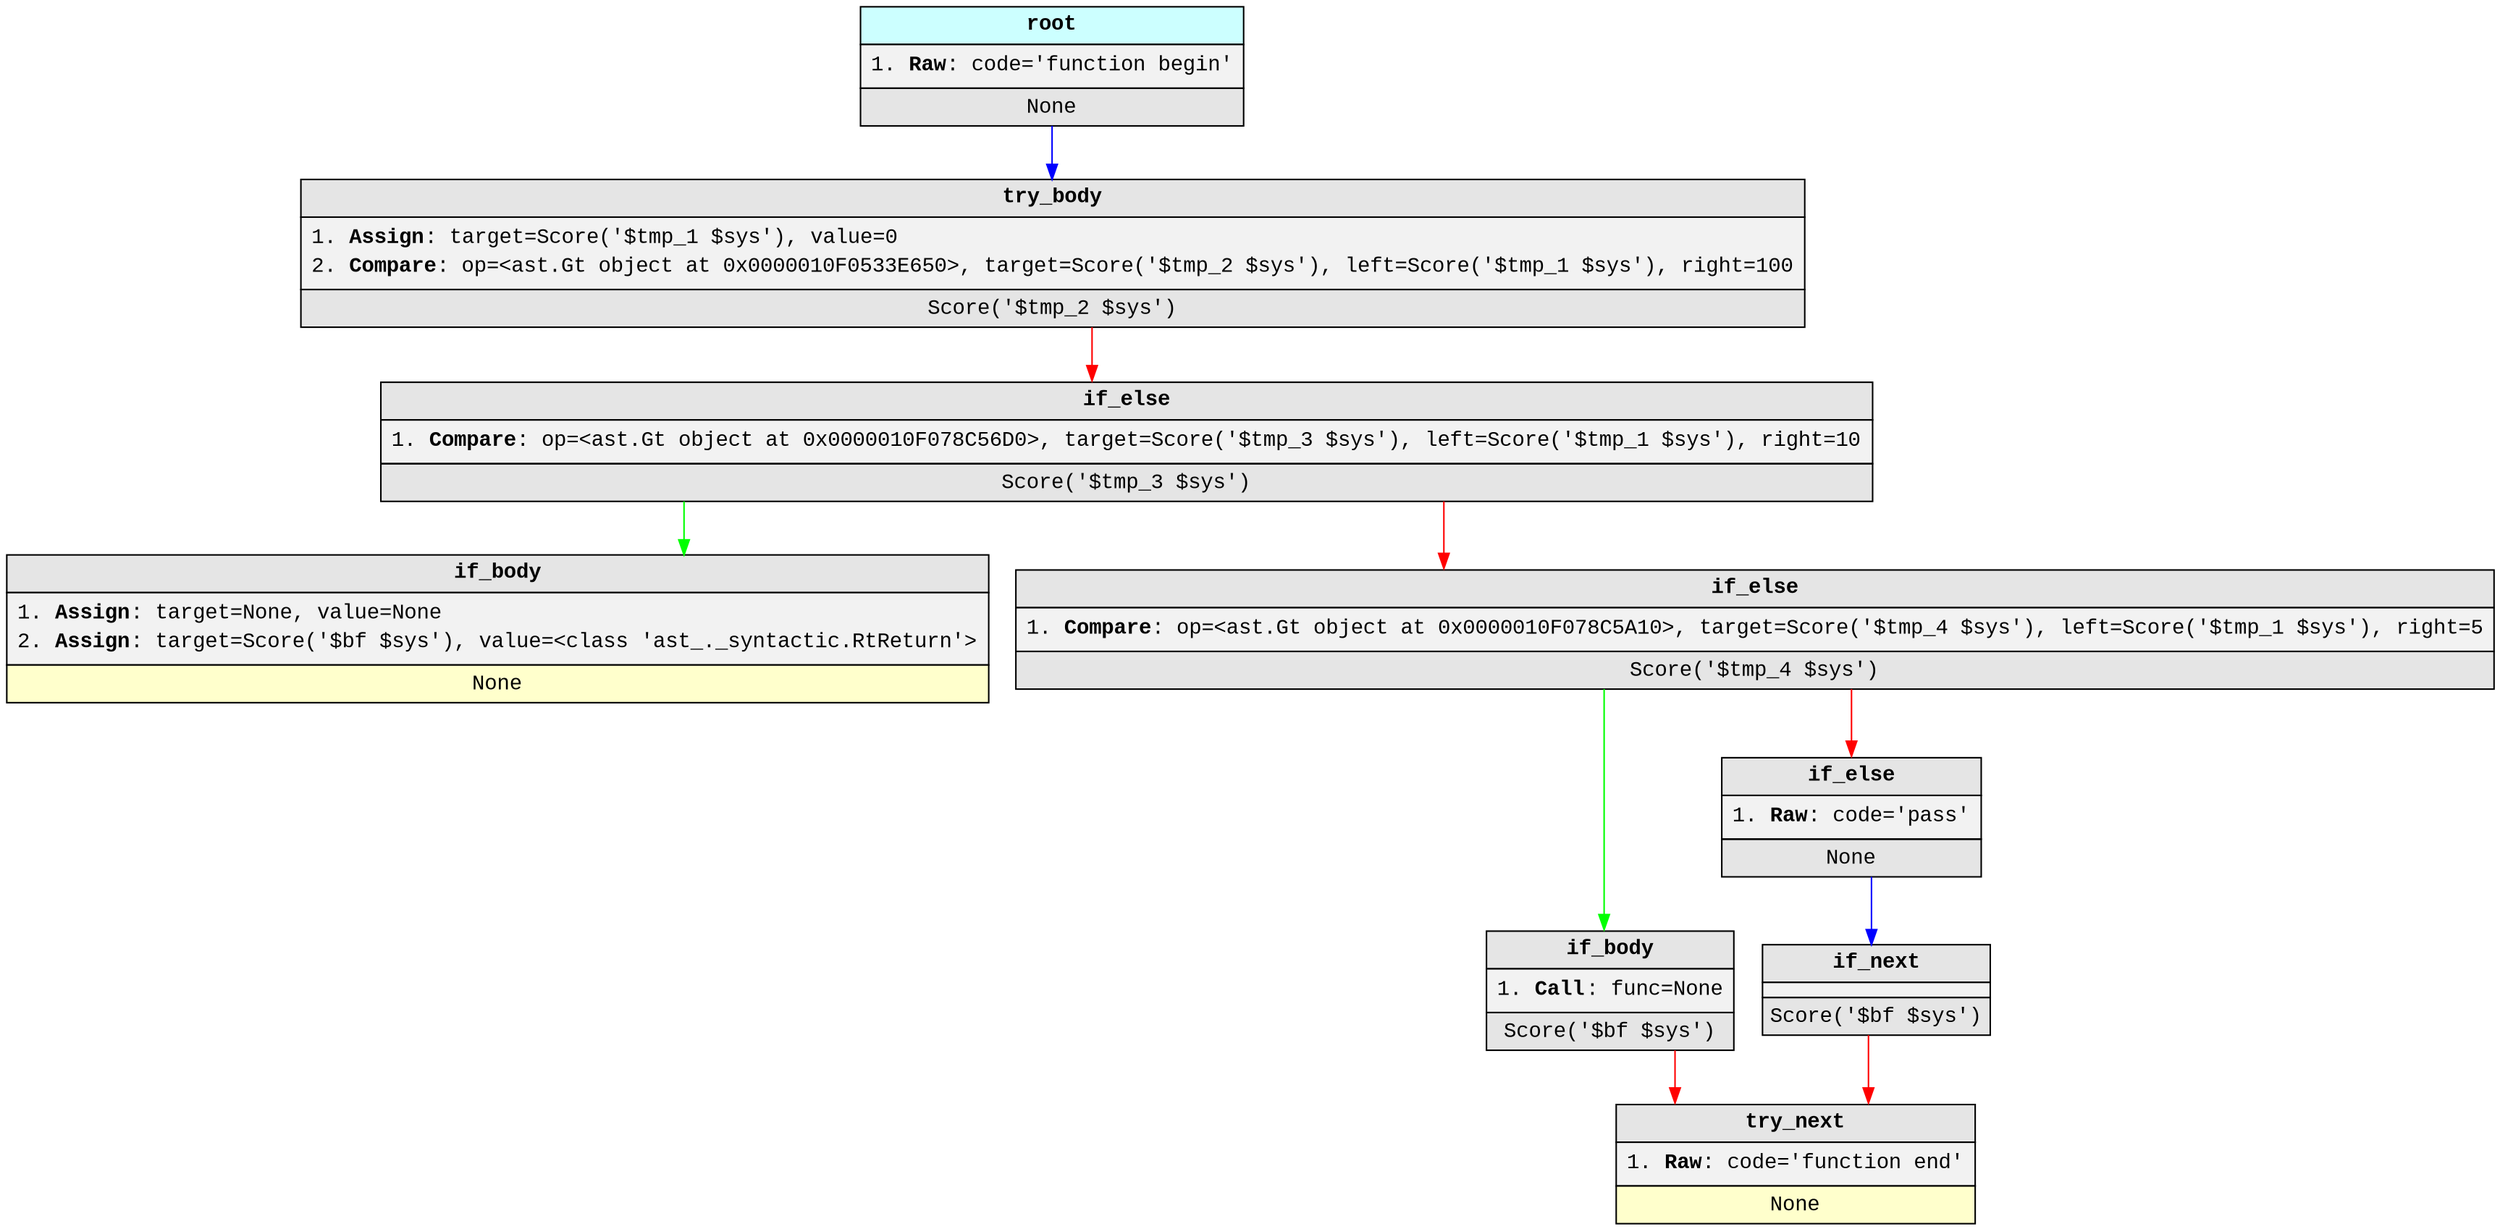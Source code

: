 digraph {
	node [fontname="Courier New"]
	edge [fontname="Courier New"]
	bgcolor=white splines=ortho
	node_1164062774864 [label=<
                    <table border="0" cellborder="1" cellspacing="0" cellpadding="4">
                        <tr><td><b>try_next</b></td></tr>
                        <tr><td bgcolor="gray95"><table border="0" cellborder="0" cellspacing="0" >
                            <tr><td align="left">1. <b>Raw</b>: code=&#x27;function end&#x27;</td></tr>
                        </table></td></tr>
                        <tr><td bgcolor="#ffffcc">None</td></tr>
                    </table>
                    > fillcolor=gray90 shape=plain style=filled]
	node_1164062780432 [label=<
                    <table border="0" cellborder="1" cellspacing="0" cellpadding="4">
                        <tr><td><b>if_next</b></td></tr>
                        <tr><td bgcolor="gray95"></td></tr>
                        <tr><td>Score(&#x27;$bf $sys&#x27;)</td></tr>
                    </table>
                    > fillcolor=gray90 shape=plain style=filled]
	node_1164062780432:se -> node_1164062774864:n [color=red]
	node_1164062782736 [label=<
                    <table border="0" cellborder="1" cellspacing="0" cellpadding="4">
                        <tr><td><b>if_else</b></td></tr>
                        <tr><td bgcolor="gray95"><table border="0" cellborder="0" cellspacing="0" >
                            <tr><td align="left">1. <b>Raw</b>: code=&#x27;pass&#x27;</td></tr>
                        </table></td></tr>
                        <tr><td>None</td></tr>
                    </table>
                    > fillcolor=gray90 shape=plain style=filled]
	node_1164062782736:s -> node_1164062780432:n [color=blue]
	node_1164062774032 [label=<
                    <table border="0" cellborder="1" cellspacing="0" cellpadding="4">
                        <tr><td><b>if_body</b></td></tr>
                        <tr><td bgcolor="gray95"><table border="0" cellborder="0" cellspacing="0" >
                            <tr><td align="left">1. <b>Call</b>: func=None</td></tr>
                        </table></td></tr>
                        <tr><td>Score(&#x27;$bf $sys&#x27;)</td></tr>
                    </table>
                    > fillcolor=gray90 shape=plain style=filled]
	node_1164062774032:se -> node_1164062774864:n [color=red]
	node_1164062774800 [label=<
                    <table border="0" cellborder="1" cellspacing="0" cellpadding="4">
                        <tr><td><b>if_else</b></td></tr>
                        <tr><td bgcolor="gray95"><table border="0" cellborder="0" cellspacing="0" >
                            <tr><td align="left">1. <b>Compare</b>: op=&lt;ast.Gt object at 0x0000010F078C5A10&gt;, target=Score(&#x27;$tmp_4 $sys&#x27;), left=Score(&#x27;$tmp_1 $sys&#x27;), right=5</td></tr>
                        </table></td></tr>
                        <tr><td>Score(&#x27;$tmp_4 $sys&#x27;)</td></tr>
                    </table>
                    > fillcolor=gray90 shape=plain style=filled]
	node_1164062774800:sw -> node_1164062774032:n [color=green]
	node_1164062774800:se -> node_1164062782736:n [color=red]
	node_1164062775184 [label=<
                    <table border="0" cellborder="1" cellspacing="0" cellpadding="4">
                        <tr><td><b>if_body</b></td></tr>
                        <tr><td bgcolor="gray95"><table border="0" cellborder="0" cellspacing="0" >
                            <tr><td align="left">1. <b>Assign</b>: target=None, value=None</td></tr>
<tr><td align="left">2. <b>Assign</b>: target=Score(&#x27;$bf $sys&#x27;), value=&lt;class &#x27;ast_._syntactic.RtReturn&#x27;&gt;</td></tr>
                        </table></td></tr>
                        <tr><td bgcolor="#ffffcc">None</td></tr>
                    </table>
                    > fillcolor=gray90 shape=plain style=filled]
	node_1164062778320 [label=<
                    <table border="0" cellborder="1" cellspacing="0" cellpadding="4">
                        <tr><td><b>if_else</b></td></tr>
                        <tr><td bgcolor="gray95"><table border="0" cellborder="0" cellspacing="0" >
                            <tr><td align="left">1. <b>Compare</b>: op=&lt;ast.Gt object at 0x0000010F078C56D0&gt;, target=Score(&#x27;$tmp_3 $sys&#x27;), left=Score(&#x27;$tmp_1 $sys&#x27;), right=10</td></tr>
                        </table></td></tr>
                        <tr><td>Score(&#x27;$tmp_3 $sys&#x27;)</td></tr>
                    </table>
                    > fillcolor=gray90 shape=plain style=filled]
	node_1164062778320:sw -> node_1164062775184:n [color=green]
	node_1164062778320:se -> node_1164062774800:n [color=red]
	node_1164062776976 [label=<
                    <table border="0" cellborder="1" cellspacing="0" cellpadding="4">
                        <tr><td><b>try_body</b></td></tr>
                        <tr><td bgcolor="gray95"><table border="0" cellborder="0" cellspacing="0" >
                            <tr><td align="left">1. <b>Assign</b>: target=Score(&#x27;$tmp_1 $sys&#x27;), value=0</td></tr>
<tr><td align="left">2. <b>Compare</b>: op=&lt;ast.Gt object at 0x0000010F0533E650&gt;, target=Score(&#x27;$tmp_2 $sys&#x27;), left=Score(&#x27;$tmp_1 $sys&#x27;), right=100</td></tr>
                        </table></td></tr>
                        <tr><td>Score(&#x27;$tmp_2 $sys&#x27;)</td></tr>
                    </table>
                    > fillcolor=gray90 shape=plain style=filled]
	node_1164062776976:se -> node_1164062778320:n [color=red]
	node_1164062533584 [label=<
                    <table border="0" cellborder="1" cellspacing="0" cellpadding="4">
                        <tr><td bgcolor="#ccffff"><b>root</b></td></tr>
                        <tr><td bgcolor="gray95"><table border="0" cellborder="0" cellspacing="0" >
                            <tr><td align="left">1. <b>Raw</b>: code=&#x27;function begin&#x27;</td></tr>
                        </table></td></tr>
                        <tr><td>None</td></tr>
                    </table>
                    > fillcolor=gray90 shape=plain style=filled]
	node_1164062533584:s -> node_1164062776976:n [color=blue]
}
